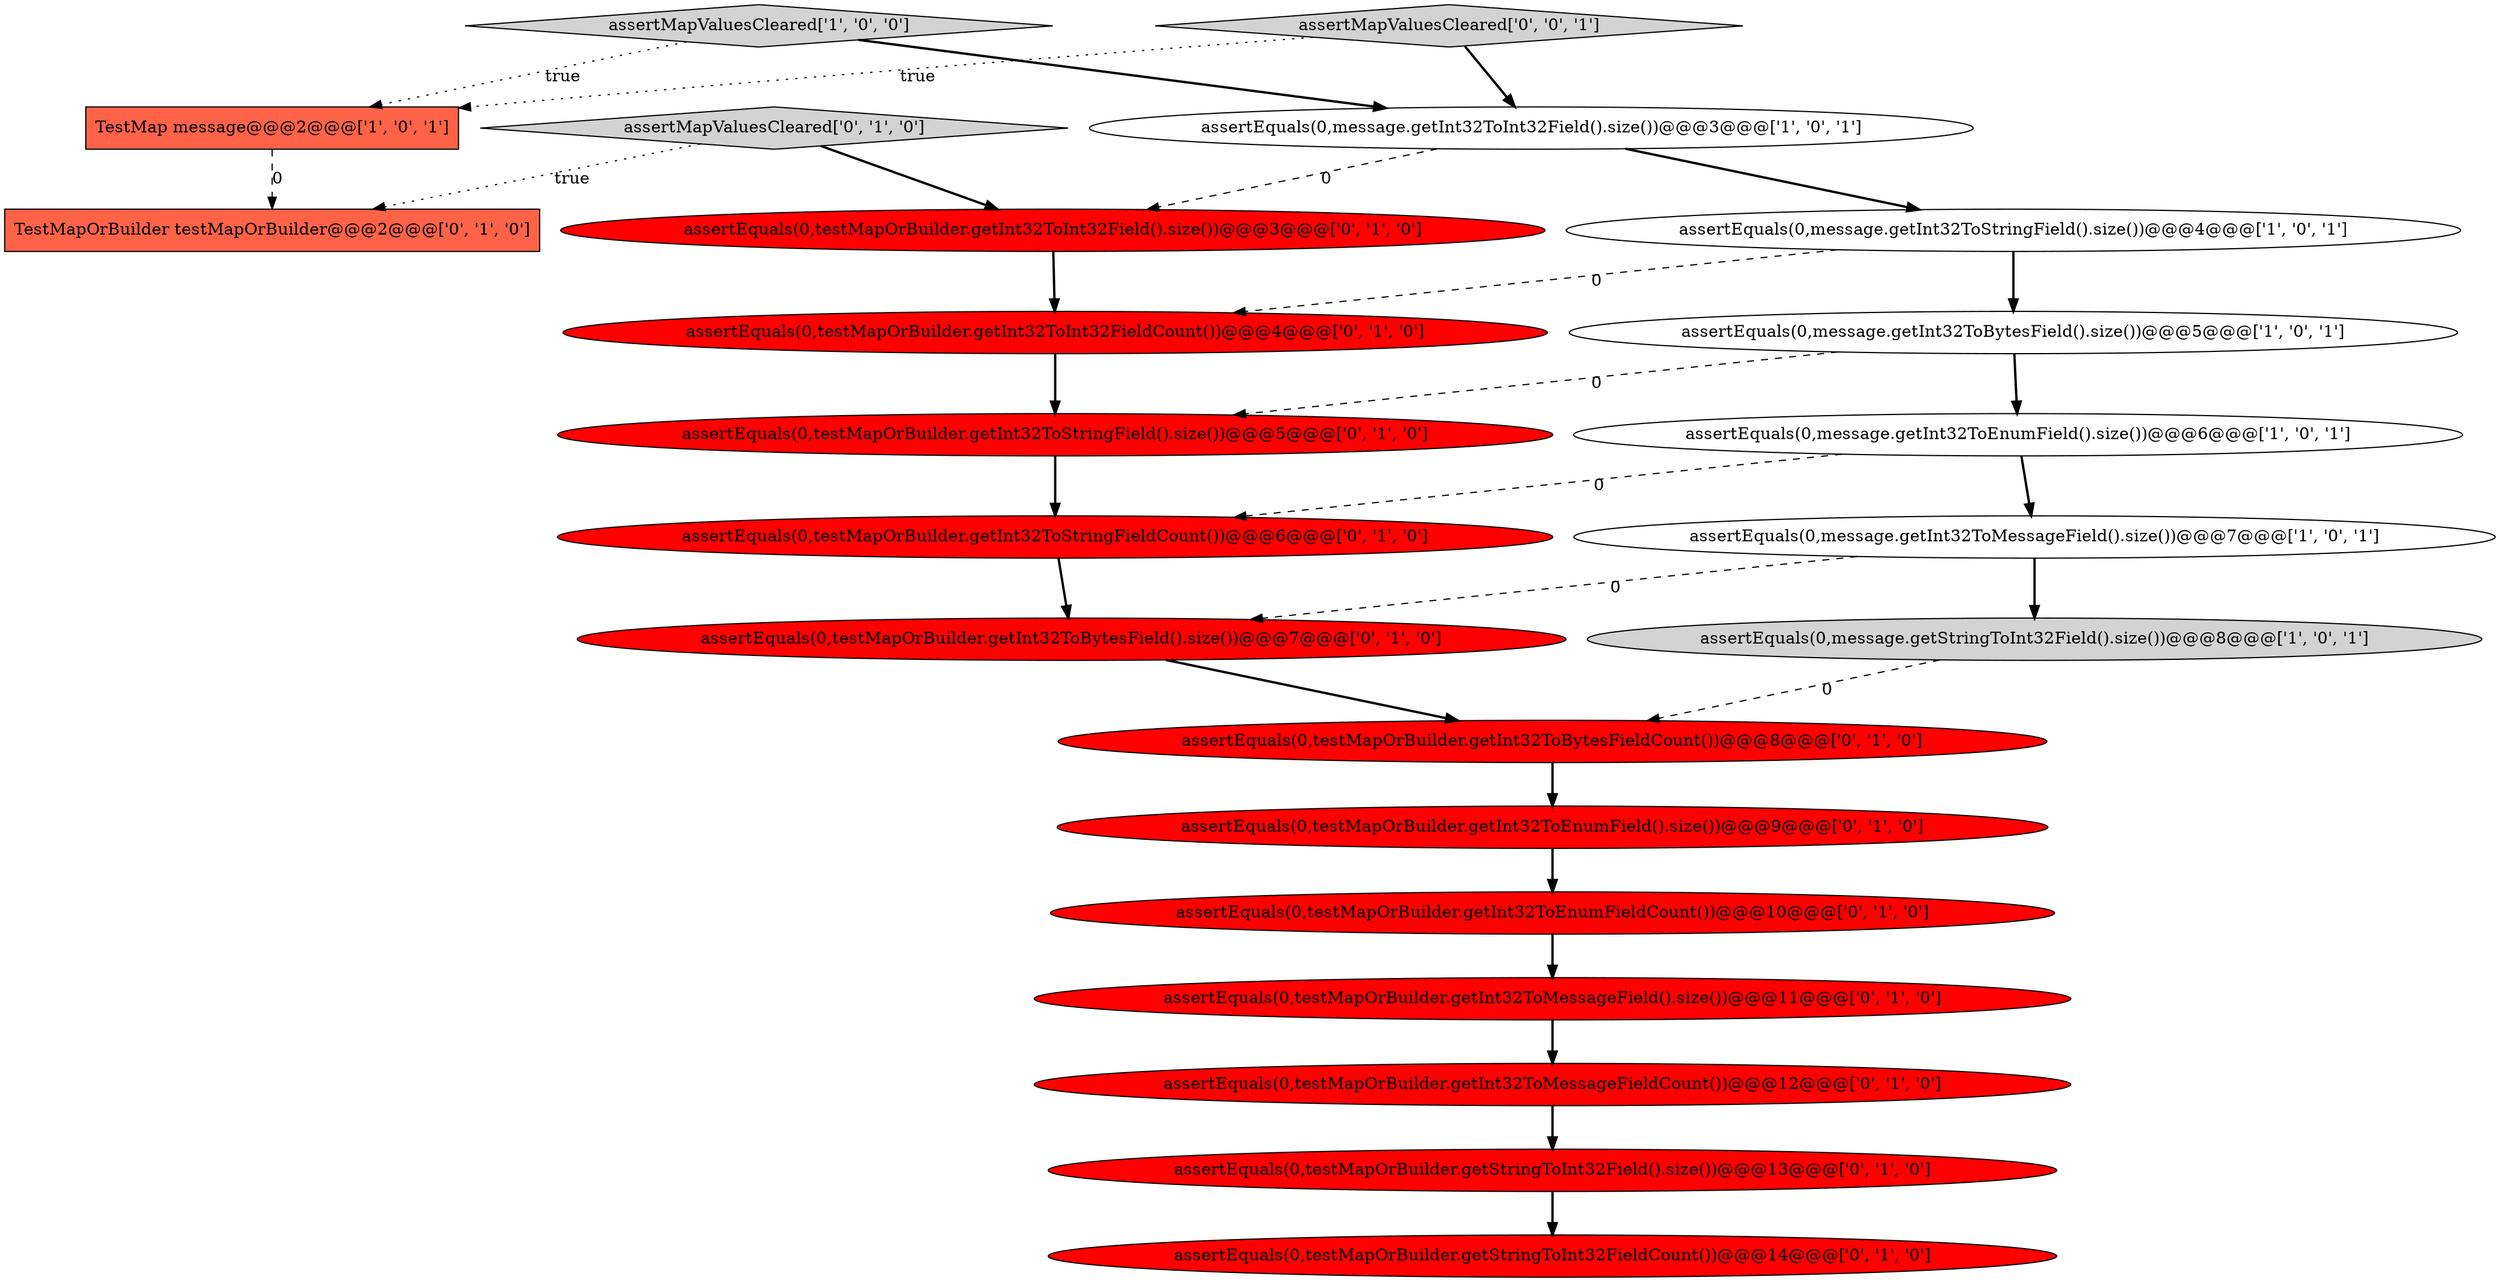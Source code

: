 digraph {
13 [style = filled, label = "assertEquals(0,testMapOrBuilder.getInt32ToMessageField().size())@@@11@@@['0', '1', '0']", fillcolor = red, shape = ellipse image = "AAA1AAABBB2BBB"];
11 [style = filled, label = "assertEquals(0,testMapOrBuilder.getInt32ToStringField().size())@@@5@@@['0', '1', '0']", fillcolor = red, shape = ellipse image = "AAA1AAABBB2BBB"];
15 [style = filled, label = "assertEquals(0,testMapOrBuilder.getStringToInt32Field().size())@@@13@@@['0', '1', '0']", fillcolor = red, shape = ellipse image = "AAA1AAABBB2BBB"];
9 [style = filled, label = "assertEquals(0,testMapOrBuilder.getInt32ToBytesFieldCount())@@@8@@@['0', '1', '0']", fillcolor = red, shape = ellipse image = "AAA1AAABBB2BBB"];
1 [style = filled, label = "assertEquals(0,message.getInt32ToStringField().size())@@@4@@@['1', '0', '1']", fillcolor = white, shape = ellipse image = "AAA0AAABBB1BBB"];
5 [style = filled, label = "assertEquals(0,message.getInt32ToInt32Field().size())@@@3@@@['1', '0', '1']", fillcolor = white, shape = ellipse image = "AAA0AAABBB1BBB"];
2 [style = filled, label = "assertMapValuesCleared['1', '0', '0']", fillcolor = lightgray, shape = diamond image = "AAA0AAABBB1BBB"];
22 [style = filled, label = "assertMapValuesCleared['0', '0', '1']", fillcolor = lightgray, shape = diamond image = "AAA0AAABBB3BBB"];
14 [style = filled, label = "assertEquals(0,testMapOrBuilder.getInt32ToInt32FieldCount())@@@4@@@['0', '1', '0']", fillcolor = red, shape = ellipse image = "AAA1AAABBB2BBB"];
10 [style = filled, label = "assertEquals(0,testMapOrBuilder.getInt32ToStringFieldCount())@@@6@@@['0', '1', '0']", fillcolor = red, shape = ellipse image = "AAA1AAABBB2BBB"];
18 [style = filled, label = "assertEquals(0,testMapOrBuilder.getInt32ToInt32Field().size())@@@3@@@['0', '1', '0']", fillcolor = red, shape = ellipse image = "AAA1AAABBB2BBB"];
17 [style = filled, label = "assertEquals(0,testMapOrBuilder.getInt32ToEnumField().size())@@@9@@@['0', '1', '0']", fillcolor = red, shape = ellipse image = "AAA1AAABBB2BBB"];
20 [style = filled, label = "assertEquals(0,testMapOrBuilder.getInt32ToEnumFieldCount())@@@10@@@['0', '1', '0']", fillcolor = red, shape = ellipse image = "AAA1AAABBB2BBB"];
8 [style = filled, label = "assertEquals(0,testMapOrBuilder.getInt32ToMessageFieldCount())@@@12@@@['0', '1', '0']", fillcolor = red, shape = ellipse image = "AAA1AAABBB2BBB"];
7 [style = filled, label = "assertEquals(0,message.getStringToInt32Field().size())@@@8@@@['1', '0', '1']", fillcolor = lightgray, shape = ellipse image = "AAA0AAABBB1BBB"];
4 [style = filled, label = "assertEquals(0,message.getInt32ToBytesField().size())@@@5@@@['1', '0', '1']", fillcolor = white, shape = ellipse image = "AAA0AAABBB1BBB"];
21 [style = filled, label = "assertEquals(0,testMapOrBuilder.getInt32ToBytesField().size())@@@7@@@['0', '1', '0']", fillcolor = red, shape = ellipse image = "AAA1AAABBB2BBB"];
12 [style = filled, label = "TestMapOrBuilder testMapOrBuilder@@@2@@@['0', '1', '0']", fillcolor = tomato, shape = box image = "AAA1AAABBB2BBB"];
6 [style = filled, label = "assertEquals(0,message.getInt32ToEnumField().size())@@@6@@@['1', '0', '1']", fillcolor = white, shape = ellipse image = "AAA0AAABBB1BBB"];
0 [style = filled, label = "TestMap message@@@2@@@['1', '0', '1']", fillcolor = tomato, shape = box image = "AAA0AAABBB1BBB"];
19 [style = filled, label = "assertEquals(0,testMapOrBuilder.getStringToInt32FieldCount())@@@14@@@['0', '1', '0']", fillcolor = red, shape = ellipse image = "AAA1AAABBB2BBB"];
3 [style = filled, label = "assertEquals(0,message.getInt32ToMessageField().size())@@@7@@@['1', '0', '1']", fillcolor = white, shape = ellipse image = "AAA0AAABBB1BBB"];
16 [style = filled, label = "assertMapValuesCleared['0', '1', '0']", fillcolor = lightgray, shape = diamond image = "AAA0AAABBB2BBB"];
6->3 [style = bold, label=""];
1->4 [style = bold, label=""];
16->18 [style = bold, label=""];
20->13 [style = bold, label=""];
2->0 [style = dotted, label="true"];
8->15 [style = bold, label=""];
16->12 [style = dotted, label="true"];
1->14 [style = dashed, label="0"];
3->21 [style = dashed, label="0"];
4->6 [style = bold, label=""];
22->0 [style = dotted, label="true"];
9->17 [style = bold, label=""];
10->21 [style = bold, label=""];
0->12 [style = dashed, label="0"];
15->19 [style = bold, label=""];
5->18 [style = dashed, label="0"];
22->5 [style = bold, label=""];
6->10 [style = dashed, label="0"];
5->1 [style = bold, label=""];
21->9 [style = bold, label=""];
3->7 [style = bold, label=""];
11->10 [style = bold, label=""];
7->9 [style = dashed, label="0"];
4->11 [style = dashed, label="0"];
13->8 [style = bold, label=""];
14->11 [style = bold, label=""];
18->14 [style = bold, label=""];
2->5 [style = bold, label=""];
17->20 [style = bold, label=""];
}
